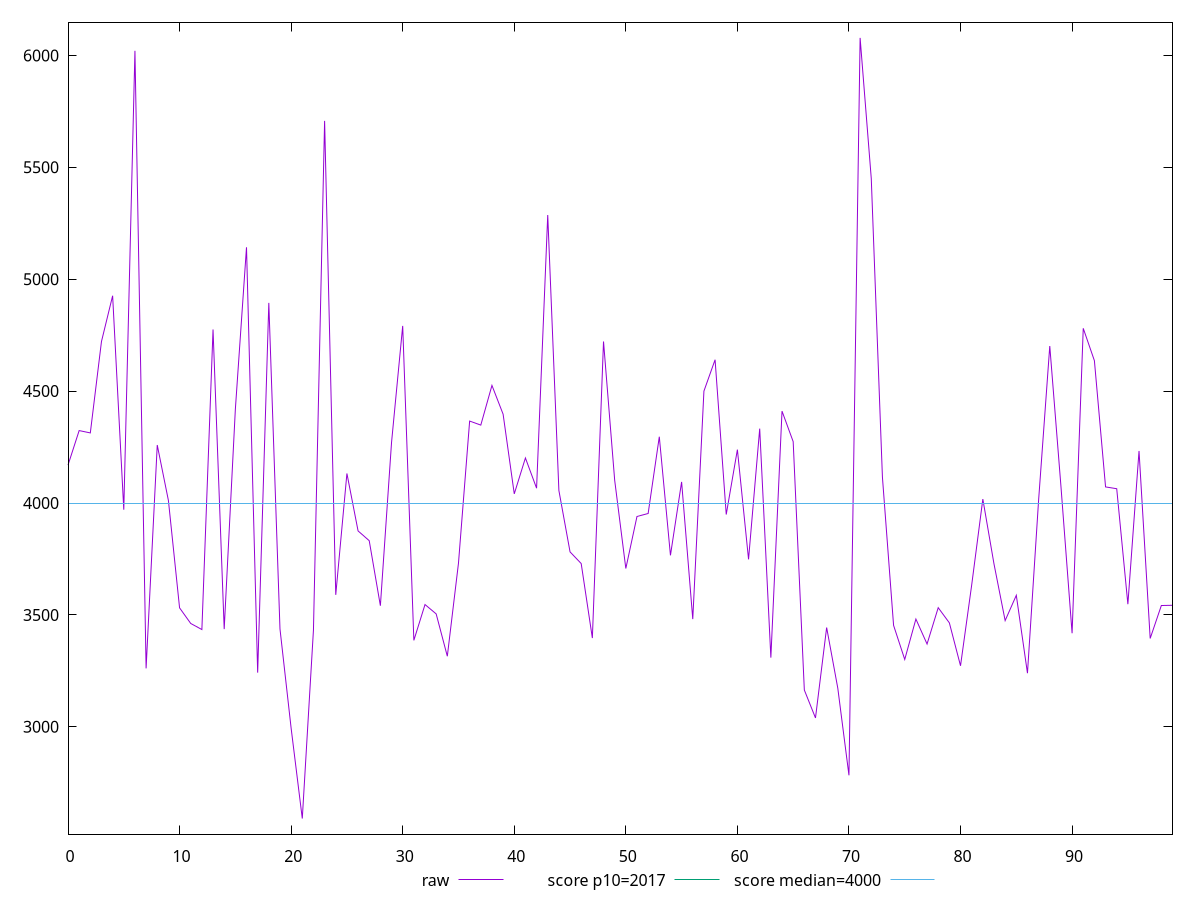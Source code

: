 reset

$raw <<EOF
0 4169.403999999993
1 4323.707999999988
2 4313.235999999996
3 4721.583999999991
4 4926.179999999997
5 3970.059999999992
6 6020.3759999999875
7 3261.3079999999964
8 4259.099999999995
9 4011.323999999994
10 3531.6679999999947
11 3461.9040000000005
12 3434.712
13 4775.391999999995
14 3436.571999999999
15 4418.771999999997
16 5142.735999999992
17 3242.147999999996
18 4894.104000000004
19 3437.5359999999973
20 2993.8279999999995
21 2590.3959999999956
22 3432.2039999999974
23 5707.43999999999
24 3589.6919999999927
25 4131.983999999998
26 3875.343999999995
27 3831.5879999999993
28 3541.2039999999997
29 4270.643999999996
30 4791.463999999989
31 3386.4039999999995
32 3546.4159999999997
33 3504.6319999999982
34 3315.467999999997
35 3731.511999999997
36 4366.187999999995
37 4348.143999999995
38 4525.492000000003
39 4396.93199999999
40 4040.9360000000033
41 4201.251999999994
42 4066.2439999999992
43 5286.839999999996
44 4055.9319999999952
45 3781.6999999999966
46 3729.4760000000006
47 3396.667999999998
48 4721.819999999996
49 4102.019999999996
50 3707.52
51 3939.9359999999906
52 3953.2239999999965
53 4296.287999999992
54 3766.211999999996
55 4094.4039999999945
56 3481.259999999998
57 4500.039999999989
58 4640.220000000003
59 3948.7199999999966
60 4238.575999999997
61 3748.363999999993
62 4332.323999999993
63 3309.3120000000004
64 4410.627999999994
65 4274.276
66 3164.5599999999977
67 3039.8159999999984
68 3443.659999999999
69 3172.496000000001
70 2783.491999999998
71 6078.143999999991
72 5449.715999999988
73 4115.491999999994
74 3453.3720000000003
75 3301.099999999998
76 3481.6079999999984
77 3370.0239999999976
78 3532.387999999996
79 3464.5439999999962
80 3272.831999999996
81 3633.6239999999993
82 4017.5599999999918
83 3727.8799999999947
84 3474.7279999999987
85 3587.6800000000003
86 3239.7359999999985
87 4013.3919999999966
88 4701.431999999994
89 4075.4559999999965
90 3418.1559999999977
91 4780.599999999998
92 4636.007999999992
93 4071.9959999999915
94 4063.939999999991
95 3548.0159999999946
96 4232.635999999996
97 3394.983999999999
98 3542.055999999995
99 3543.1320000000005
EOF

set key outside below
set xrange [0:99]
set yrange [2520.641039999996:6147.898959999991]
set trange [2520.641039999996:6147.898959999991]
set terminal svg size 640, 500 enhanced background rgb 'white'
set output "reports/report_00028_2021-02-24T12-49-42.674Z/mainthread-work-breakdown/samples/astro/raw/values.svg"

plot $raw title "raw" with line, \
     2017 title "score p10=2017", \
     4000 title "score median=4000"

reset
